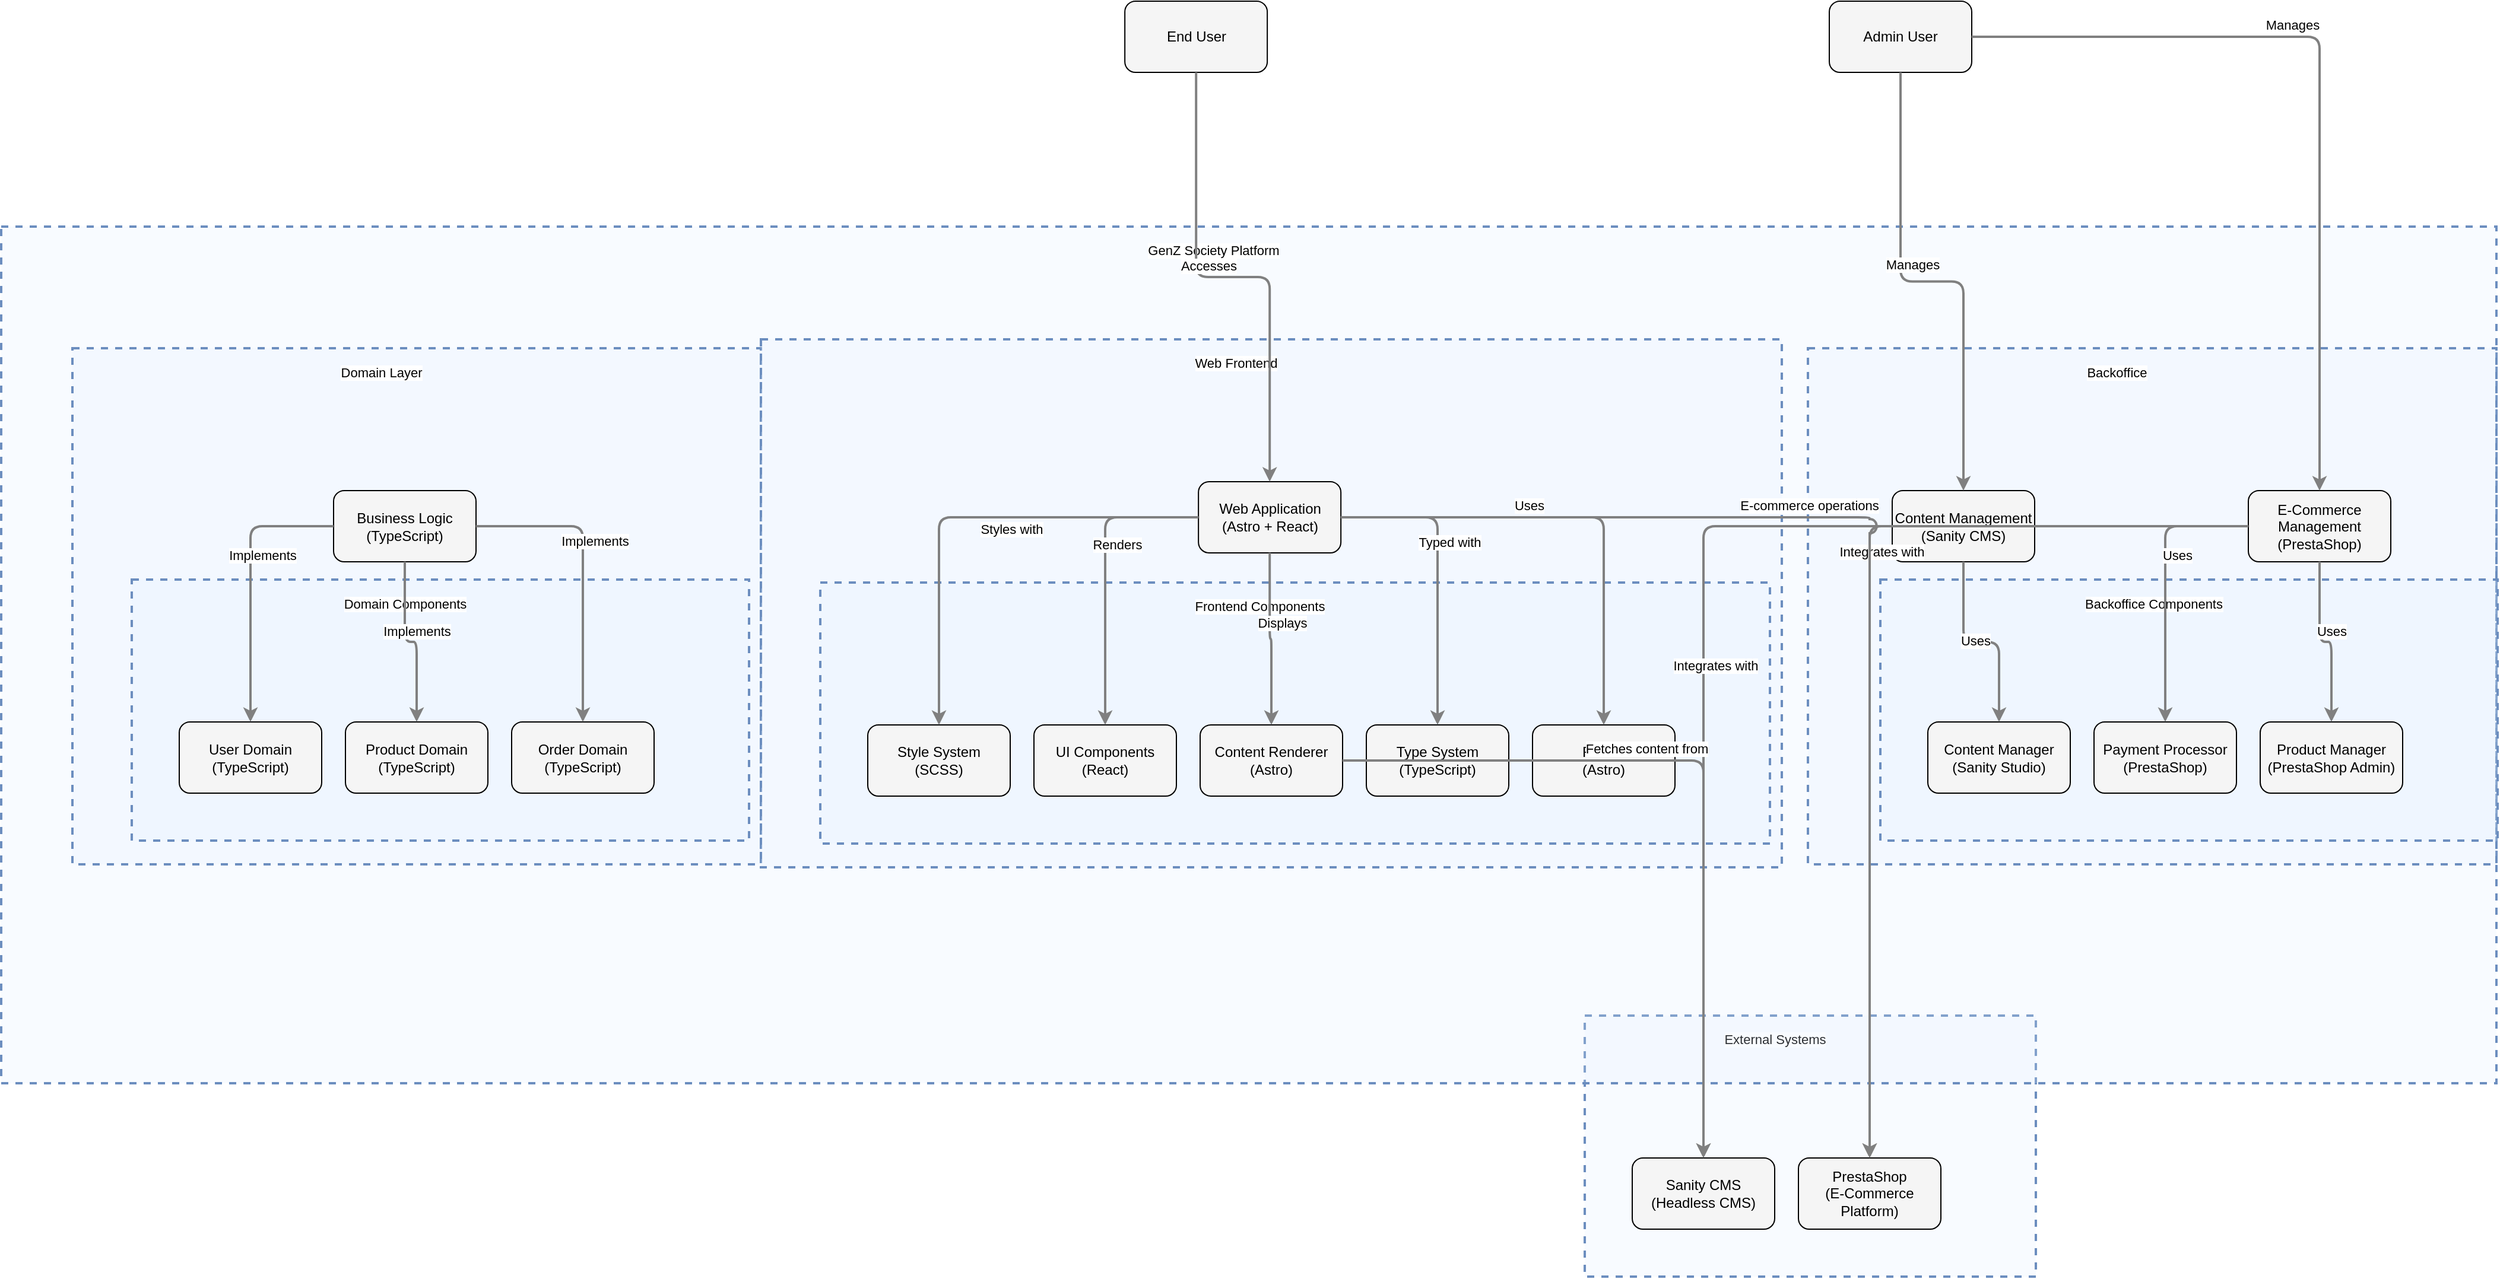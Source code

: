 <?xml version="1.0" encoding="UTF-8"?>
      <mxfile version="14.6.5" type="device">
        <diagram id="codeviz-diagram" name="System Diagram">
          <mxGraphModel dx="1000" dy="1000" grid="1" gridSize="10" guides="1" tooltips="1" connect="1" arrows="1" fold="1" page="1" pageScale="1" pageWidth="1169" pageHeight="827" math="0" shadow="0">
            <root>
              <mxCell id="0"/>
              <mxCell id="1" parent="0"/>
              <mxCell id="subGraph4" value="" style="html=1;whiteSpace=wrap;container=1;fillColor=#dae8fc;strokeColor=#6c8ebf;dashed=1;fillOpacity=20;strokeWidth=2;containerType=none;recursiveResize=0;movable=1;resizable=1;autosize=0;dropTarget=0" vertex="1" parent="Backoffice">
                <mxGeometry x="61" y="195" width="520" height="220" as="geometry"/>
              </mxCell>
              <mxCell id="subGraph4_label" value="Backoffice Components" style="edgeLabel;html=1;align=center;verticalAlign=middle;resizable=0;labelBackgroundColor=white;spacing=5" vertex="1" parent="Backoffice">
                <mxGeometry x="69" y="203" width="444" height="24" as="geometry"/>
              </mxCell>
<mxCell id="subGraph2" value="" style="html=1;whiteSpace=wrap;container=1;fillColor=#dae8fc;strokeColor=#6c8ebf;dashed=1;fillOpacity=20;strokeWidth=2;containerType=none;recursiveResize=0;movable=1;resizable=1;autosize=0;dropTarget=0" vertex="1" parent="subGraph3">
                <mxGeometry x="50" y="195" width="520" height="220" as="geometry"/>
              </mxCell>
              <mxCell id="subGraph2_label" value="Domain Components" style="edgeLabel;html=1;align=center;verticalAlign=middle;resizable=0;labelBackgroundColor=white;spacing=5" vertex="1" parent="subGraph3">
                <mxGeometry x="58" y="203" width="444" height="24" as="geometry"/>
              </mxCell>
<mxCell id="subGraph0" value="" style="html=1;whiteSpace=wrap;container=1;fillColor=#dae8fc;strokeColor=#6c8ebf;dashed=1;fillOpacity=20;strokeWidth=2;containerType=none;recursiveResize=0;movable=1;resizable=1;autosize=0;dropTarget=0" vertex="1" parent="subGraph1">
                <mxGeometry x="50" y="205" width="800" height="220" as="geometry"/>
              </mxCell>
              <mxCell id="subGraph0_label" value="Frontend Components" style="edgeLabel;html=1;align=center;verticalAlign=middle;resizable=0;labelBackgroundColor=white;spacing=5" vertex="1" parent="subGraph1">
                <mxGeometry x="58" y="213" width="724" height="24" as="geometry"/>
              </mxCell>
<mxCell id="Backoffice" value="" style="html=1;whiteSpace=wrap;container=1;fillColor=#dae8fc;strokeColor=#6c8ebf;dashed=1;fillOpacity=20;strokeWidth=2;containerType=none;recursiveResize=0;movable=1;resizable=1;autosize=0;dropTarget=0" vertex="1" parent="subGraph6">
                <mxGeometry x="1522" y="102.5" width="580" height="435" as="geometry"/>
              </mxCell>
              <mxCell id="Backoffice_label" value="Backoffice" style="edgeLabel;html=1;align=center;verticalAlign=middle;resizable=0;labelBackgroundColor=white;spacing=5" vertex="1" parent="subGraph6">
                <mxGeometry x="1530" y="110.5" width="504" height="24" as="geometry"/>
              </mxCell>
<mxCell id="subGraph3" value="" style="html=1;whiteSpace=wrap;container=1;fillColor=#dae8fc;strokeColor=#6c8ebf;dashed=1;fillOpacity=20;strokeWidth=2;containerType=none;recursiveResize=0;movable=1;resizable=1;autosize=0;dropTarget=0" vertex="1" parent="subGraph6">
                <mxGeometry x="60" y="102.5" width="580" height="435" as="geometry"/>
              </mxCell>
              <mxCell id="subGraph3_label" value="Domain Layer" style="edgeLabel;html=1;align=center;verticalAlign=middle;resizable=0;labelBackgroundColor=white;spacing=5" vertex="1" parent="subGraph6">
                <mxGeometry x="68" y="110.5" width="504" height="24" as="geometry"/>
              </mxCell>
<mxCell id="subGraph1" value="" style="html=1;whiteSpace=wrap;container=1;fillColor=#dae8fc;strokeColor=#6c8ebf;dashed=1;fillOpacity=20;strokeWidth=2;containerType=none;recursiveResize=0;movable=1;resizable=1;autosize=0;dropTarget=0" vertex="1" parent="subGraph6">
                <mxGeometry x="640" y="95" width="860" height="445" as="geometry"/>
              </mxCell>
              <mxCell id="subGraph1_label" value="Web Frontend" style="edgeLabel;html=1;align=center;verticalAlign=middle;resizable=0;labelBackgroundColor=white;spacing=5" vertex="1" parent="subGraph6">
                <mxGeometry x="648" y="103" width="784" height="24" as="geometry"/>
              </mxCell>
<mxCell id="subGraph7" value="" style="html=1;whiteSpace=wrap;container=1;fillColor=#dae8fc;strokeColor=#6c8ebf;dashed=1;fillOpacity=20;strokeWidth=2;containerType=none;recursiveResize=0;movable=1;resizable=1;autosize=0;dropTarget=0" vertex="1" parent="1">
                <mxGeometry x="1388" y="867" width="380" height="220" as="geometry"/>
              </mxCell>
              <mxCell id="subGraph7_label" value="External Systems" style="edgeLabel;html=1;align=center;verticalAlign=middle;resizable=0;labelBackgroundColor=white;spacing=5" vertex="1" parent="1">
                <mxGeometry x="1396" y="875" width="304" height="24" as="geometry"/>
              </mxCell>
<mxCell id="subGraph6" value="" style="html=1;whiteSpace=wrap;container=1;fillColor=#dae8fc;strokeColor=#6c8ebf;dashed=1;fillOpacity=20;strokeWidth=2;containerType=none;recursiveResize=0;movable=1;resizable=1;autosize=0;dropTarget=0" vertex="1" parent="1">
                <mxGeometry x="54" y="202" width="2102" height="722" as="geometry"/>
              </mxCell>
              <mxCell id="subGraph6_label" value="GenZ Society Platform" style="edgeLabel;html=1;align=center;verticalAlign=middle;resizable=0;labelBackgroundColor=white;spacing=5" vertex="1" parent="1">
                <mxGeometry x="62" y="210" width="2026" height="24" as="geometry"/>
              </mxCell>
              <mxCell id="User" value="End User" style="rounded=1;whiteSpace=wrap;html=1;fillColor=#f5f5f5" vertex="1" parent="1">
                    <mxGeometry x="1000.571" y="12" width="120" height="60" as="geometry"/>
                  </mxCell>
<mxCell id="Admin" value="Admin User" style="rounded=1;whiteSpace=wrap;html=1;fillColor=#f5f5f5" vertex="1" parent="1">
                    <mxGeometry x="1594" y="12" width="120" height="60" as="geometry"/>
                  </mxCell>
<mxCell id="SanityCMS" value="Sanity CMS&lt;br&gt;(Headless CMS)" style="rounded=1;whiteSpace=wrap;html=1;fillColor=#f5f5f5" vertex="1" parent="subGraph7">
                    <mxGeometry x="40" y="120" width="120" height="60" as="geometry"/>
                  </mxCell>
<mxCell id="PrestaShop" value="PrestaShop&lt;br&gt;(E-Commerce Platform)" style="rounded=1;whiteSpace=wrap;html=1;fillColor=#f5f5f5" vertex="1" parent="subGraph7">
                    <mxGeometry x="180" y="120" width="120" height="60" as="geometry"/>
                  </mxCell>
<mxCell id="WebApp" value="Web Application&lt;br&gt;(Astro + React)" style="rounded=1;whiteSpace=wrap;html=1;fillColor=#f5f5f5" vertex="1" parent="subGraph1">
                    <mxGeometry x="368.571" y="120" width="120" height="60" as="geometry"/>
                  </mxCell>
<mxCell id="BusinessLogic" value="Business Logic&lt;br&gt;(TypeScript)" style="rounded=1;whiteSpace=wrap;html=1;fillColor=#f5f5f5" vertex="1" parent="subGraph3">
                    <mxGeometry x="220" y="120" width="120" height="60" as="geometry"/>
                  </mxCell>
<mxCell id="CMSBackend" value="Content Management&lt;br&gt;(Sanity CMS)" style="rounded=1;whiteSpace=wrap;html=1;fillColor=#f5f5f5" vertex="1" parent="Backoffice">
                    <mxGeometry x="71" y="120" width="120" height="60" as="geometry"/>
                  </mxCell>
<mxCell id="EcommerceBackend" value="E-Commerce Management&lt;br&gt;(PrestaShop)" style="rounded=1;whiteSpace=wrap;html=1;fillColor=#f5f5f5" vertex="1" parent="Backoffice">
                    <mxGeometry x="371" y="120" width="120" height="60" as="geometry"/>
                  </mxCell>
<mxCell id="Router" value="Router&lt;br&gt;(Astro)" style="rounded=1;whiteSpace=wrap;html=1;fillColor=#f5f5f5" vertex="1" parent="subGraph0">
                    <mxGeometry x="600" y="120" width="120" height="60" as="geometry"/>
                  </mxCell>
<mxCell id="UIComponents" value="UI Components&lt;br&gt;(React)" style="rounded=1;whiteSpace=wrap;html=1;fillColor=#f5f5f5" vertex="1" parent="subGraph0">
                    <mxGeometry x="180" y="120" width="120" height="60" as="geometry"/>
                  </mxCell>
<mxCell id="StyleSystem" value="Style System&lt;br&gt;(SCSS)" style="rounded=1;whiteSpace=wrap;html=1;fillColor=#f5f5f5" vertex="1" parent="subGraph0">
                    <mxGeometry x="40" y="120" width="120" height="60" as="geometry"/>
                  </mxCell>
<mxCell id="ContentRenderer" value="Content Renderer&lt;br&gt;(Astro)" style="rounded=1;whiteSpace=wrap;html=1;fillColor=#f5f5f5" vertex="1" parent="subGraph0">
                    <mxGeometry x="320" y="120" width="120" height="60" as="geometry"/>
                  </mxCell>
<mxCell id="TypeSystem" value="Type System&lt;br&gt;(TypeScript)" style="rounded=1;whiteSpace=wrap;html=1;fillColor=#f5f5f5" vertex="1" parent="subGraph0">
                    <mxGeometry x="460" y="120" width="120" height="60" as="geometry"/>
                  </mxCell>
<mxCell id="ProductDomain" value="Product Domain&lt;br&gt;(TypeScript)" style="rounded=1;whiteSpace=wrap;html=1;fillColor=#f5f5f5" vertex="1" parent="subGraph2">
                    <mxGeometry x="180" y="120" width="120" height="60" as="geometry"/>
                  </mxCell>
<mxCell id="OrderDomain" value="Order Domain&lt;br&gt;(TypeScript)" style="rounded=1;whiteSpace=wrap;html=1;fillColor=#f5f5f5" vertex="1" parent="subGraph2">
                    <mxGeometry x="320" y="120" width="120" height="60" as="geometry"/>
                  </mxCell>
<mxCell id="UserDomain" value="User Domain&lt;br&gt;(TypeScript)" style="rounded=1;whiteSpace=wrap;html=1;fillColor=#f5f5f5" vertex="1" parent="subGraph2">
                    <mxGeometry x="40" y="120" width="120" height="60" as="geometry"/>
                  </mxCell>
<mxCell id="ContentManager" value="Content Manager&lt;br&gt;(Sanity Studio)" style="rounded=1;whiteSpace=wrap;html=1;fillColor=#f5f5f5" vertex="1" parent="subGraph4">
                    <mxGeometry x="40" y="120" width="120" height="60" as="geometry"/>
                  </mxCell>
<mxCell id="ProductManager" value="Product Manager&lt;br&gt;(PrestaShop Admin)" style="rounded=1;whiteSpace=wrap;html=1;fillColor=#f5f5f5" vertex="1" parent="subGraph4">
                    <mxGeometry x="320" y="120" width="120" height="60" as="geometry"/>
                  </mxCell>
<mxCell id="PaymentProcessor" value="Payment Processor&lt;br&gt;(PrestaShop)" style="rounded=1;whiteSpace=wrap;html=1;fillColor=#f5f5f5" vertex="1" parent="subGraph4">
                    <mxGeometry x="180" y="120" width="120" height="60" as="geometry"/>
                  </mxCell>
              <mxCell id="edge-L_User_WebApp_0" style="edgeStyle=orthogonalEdgeStyle;rounded=1;orthogonalLoop=1;jettySize=auto;html=1;strokeColor=#808080;strokeWidth=2;jumpStyle=arc;jumpSize=10;spacing=15;labelBackgroundColor=white;labelBorderColor=none" edge="1" parent="1" source="User" target="WebApp">
                  <mxGeometry relative="1" as="geometry"/>
                </mxCell>
                <mxCell id="edge-L_User_WebApp_0_label" value="Accesses" style="edgeLabel;html=1;align=center;verticalAlign=middle;resizable=0;points=[];" vertex="1" connectable="0" parent="edge-L_User_WebApp_0">
                  <mxGeometry x="-0.2" y="10" relative="1" as="geometry">
                    <mxPoint as="offset"/>
                  </mxGeometry>
                </mxCell>
<mxCell id="edge-L_Admin_CMSBackend_1" style="edgeStyle=orthogonalEdgeStyle;rounded=1;orthogonalLoop=1;jettySize=auto;html=1;strokeColor=#808080;strokeWidth=2;jumpStyle=arc;jumpSize=10;spacing=15;labelBackgroundColor=white;labelBorderColor=none" edge="1" parent="1" source="Admin" target="CMSBackend">
                  <mxGeometry relative="1" as="geometry"/>
                </mxCell>
                <mxCell id="edge-L_Admin_CMSBackend_1_label" value="Manages" style="edgeLabel;html=1;align=center;verticalAlign=middle;resizable=0;points=[];" vertex="1" connectable="0" parent="edge-L_Admin_CMSBackend_1">
                  <mxGeometry x="-0.2" y="10" relative="1" as="geometry">
                    <mxPoint as="offset"/>
                  </mxGeometry>
                </mxCell>
<mxCell id="edge-L_Admin_EcommerceBackend_2" style="edgeStyle=orthogonalEdgeStyle;rounded=1;orthogonalLoop=1;jettySize=auto;html=1;strokeColor=#808080;strokeWidth=2;jumpStyle=arc;jumpSize=10;spacing=15;labelBackgroundColor=white;labelBorderColor=none" edge="1" parent="1" source="Admin" target="EcommerceBackend">
                  <mxGeometry relative="1" as="geometry"/>
                </mxCell>
                <mxCell id="edge-L_Admin_EcommerceBackend_2_label" value="Manages" style="edgeLabel;html=1;align=center;verticalAlign=middle;resizable=0;points=[];" vertex="1" connectable="0" parent="edge-L_Admin_EcommerceBackend_2">
                  <mxGeometry x="-0.2" y="10" relative="1" as="geometry">
                    <mxPoint as="offset"/>
                  </mxGeometry>
                </mxCell>
<mxCell id="edge-L_WebApp_Router_3" style="edgeStyle=orthogonalEdgeStyle;rounded=1;orthogonalLoop=1;jettySize=auto;html=1;strokeColor=#808080;strokeWidth=2;jumpStyle=arc;jumpSize=10;spacing=15;labelBackgroundColor=white;labelBorderColor=none" edge="1" parent="1" source="WebApp" target="Router">
                  <mxGeometry relative="1" as="geometry"/>
                </mxCell>
                <mxCell id="edge-L_WebApp_Router_3_label" value="Uses" style="edgeLabel;html=1;align=center;verticalAlign=middle;resizable=0;points=[];" vertex="1" connectable="0" parent="edge-L_WebApp_Router_3">
                  <mxGeometry x="-0.2" y="10" relative="1" as="geometry">
                    <mxPoint as="offset"/>
                  </mxGeometry>
                </mxCell>
<mxCell id="edge-L_WebApp_UIComponents_4" style="edgeStyle=orthogonalEdgeStyle;rounded=1;orthogonalLoop=1;jettySize=auto;html=1;strokeColor=#808080;strokeWidth=2;jumpStyle=arc;jumpSize=10;spacing=15;labelBackgroundColor=white;labelBorderColor=none" edge="1" parent="1" source="WebApp" target="UIComponents">
                  <mxGeometry relative="1" as="geometry"/>
                </mxCell>
                <mxCell id="edge-L_WebApp_UIComponents_4_label" value="Renders" style="edgeLabel;html=1;align=center;verticalAlign=middle;resizable=0;points=[];" vertex="1" connectable="0" parent="edge-L_WebApp_UIComponents_4">
                  <mxGeometry x="-0.2" y="10" relative="1" as="geometry">
                    <mxPoint as="offset"/>
                  </mxGeometry>
                </mxCell>
<mxCell id="edge-L_WebApp_StyleSystem_5" style="edgeStyle=orthogonalEdgeStyle;rounded=1;orthogonalLoop=1;jettySize=auto;html=1;strokeColor=#808080;strokeWidth=2;jumpStyle=arc;jumpSize=10;spacing=15;labelBackgroundColor=white;labelBorderColor=none" edge="1" parent="1" source="WebApp" target="StyleSystem">
                  <mxGeometry relative="1" as="geometry"/>
                </mxCell>
                <mxCell id="edge-L_WebApp_StyleSystem_5_label" value="Styles with" style="edgeLabel;html=1;align=center;verticalAlign=middle;resizable=0;points=[];" vertex="1" connectable="0" parent="edge-L_WebApp_StyleSystem_5">
                  <mxGeometry x="-0.2" y="10" relative="1" as="geometry">
                    <mxPoint as="offset"/>
                  </mxGeometry>
                </mxCell>
<mxCell id="edge-L_WebApp_ContentRenderer_6" style="edgeStyle=orthogonalEdgeStyle;rounded=1;orthogonalLoop=1;jettySize=auto;html=1;strokeColor=#808080;strokeWidth=2;jumpStyle=arc;jumpSize=10;spacing=15;labelBackgroundColor=white;labelBorderColor=none" edge="1" parent="1" source="WebApp" target="ContentRenderer">
                  <mxGeometry relative="1" as="geometry"/>
                </mxCell>
                <mxCell id="edge-L_WebApp_ContentRenderer_6_label" value="Displays" style="edgeLabel;html=1;align=center;verticalAlign=middle;resizable=0;points=[];" vertex="1" connectable="0" parent="edge-L_WebApp_ContentRenderer_6">
                  <mxGeometry x="-0.2" y="10" relative="1" as="geometry">
                    <mxPoint as="offset"/>
                  </mxGeometry>
                </mxCell>
<mxCell id="edge-L_WebApp_TypeSystem_7" style="edgeStyle=orthogonalEdgeStyle;rounded=1;orthogonalLoop=1;jettySize=auto;html=1;strokeColor=#808080;strokeWidth=2;jumpStyle=arc;jumpSize=10;spacing=15;labelBackgroundColor=white;labelBorderColor=none" edge="1" parent="1" source="WebApp" target="TypeSystem">
                  <mxGeometry relative="1" as="geometry"/>
                </mxCell>
                <mxCell id="edge-L_WebApp_TypeSystem_7_label" value="Typed with" style="edgeLabel;html=1;align=center;verticalAlign=middle;resizable=0;points=[];" vertex="1" connectable="0" parent="edge-L_WebApp_TypeSystem_7">
                  <mxGeometry x="-0.2" y="10" relative="1" as="geometry">
                    <mxPoint as="offset"/>
                  </mxGeometry>
                </mxCell>
<mxCell id="edge-L_BusinessLogic_ProductDomain_8" style="edgeStyle=orthogonalEdgeStyle;rounded=1;orthogonalLoop=1;jettySize=auto;html=1;strokeColor=#808080;strokeWidth=2;jumpStyle=arc;jumpSize=10;spacing=15;labelBackgroundColor=white;labelBorderColor=none" edge="1" parent="1" source="BusinessLogic" target="ProductDomain">
                  <mxGeometry relative="1" as="geometry"/>
                </mxCell>
                <mxCell id="edge-L_BusinessLogic_ProductDomain_8_label" value="Implements" style="edgeLabel;html=1;align=center;verticalAlign=middle;resizable=0;points=[];" vertex="1" connectable="0" parent="edge-L_BusinessLogic_ProductDomain_8">
                  <mxGeometry x="-0.2" y="10" relative="1" as="geometry">
                    <mxPoint as="offset"/>
                  </mxGeometry>
                </mxCell>
<mxCell id="edge-L_BusinessLogic_OrderDomain_9" style="edgeStyle=orthogonalEdgeStyle;rounded=1;orthogonalLoop=1;jettySize=auto;html=1;strokeColor=#808080;strokeWidth=2;jumpStyle=arc;jumpSize=10;spacing=15;labelBackgroundColor=white;labelBorderColor=none" edge="1" parent="1" source="BusinessLogic" target="OrderDomain">
                  <mxGeometry relative="1" as="geometry"/>
                </mxCell>
                <mxCell id="edge-L_BusinessLogic_OrderDomain_9_label" value="Implements" style="edgeLabel;html=1;align=center;verticalAlign=middle;resizable=0;points=[];" vertex="1" connectable="0" parent="edge-L_BusinessLogic_OrderDomain_9">
                  <mxGeometry x="-0.2" y="10" relative="1" as="geometry">
                    <mxPoint as="offset"/>
                  </mxGeometry>
                </mxCell>
<mxCell id="edge-L_BusinessLogic_UserDomain_10" style="edgeStyle=orthogonalEdgeStyle;rounded=1;orthogonalLoop=1;jettySize=auto;html=1;strokeColor=#808080;strokeWidth=2;jumpStyle=arc;jumpSize=10;spacing=15;labelBackgroundColor=white;labelBorderColor=none" edge="1" parent="1" source="BusinessLogic" target="UserDomain">
                  <mxGeometry relative="1" as="geometry"/>
                </mxCell>
                <mxCell id="edge-L_BusinessLogic_UserDomain_10_label" value="Implements" style="edgeLabel;html=1;align=center;verticalAlign=middle;resizable=0;points=[];" vertex="1" connectable="0" parent="edge-L_BusinessLogic_UserDomain_10">
                  <mxGeometry x="-0.2" y="10" relative="1" as="geometry">
                    <mxPoint as="offset"/>
                  </mxGeometry>
                </mxCell>
<mxCell id="edge-L_CMSBackend_ContentManager_11" style="edgeStyle=orthogonalEdgeStyle;rounded=1;orthogonalLoop=1;jettySize=auto;html=1;strokeColor=#808080;strokeWidth=2;jumpStyle=arc;jumpSize=10;spacing=15;labelBackgroundColor=white;labelBorderColor=none" edge="1" parent="1" source="CMSBackend" target="ContentManager">
                  <mxGeometry relative="1" as="geometry"/>
                </mxCell>
                <mxCell id="edge-L_CMSBackend_ContentManager_11_label" value="Uses" style="edgeLabel;html=1;align=center;verticalAlign=middle;resizable=0;points=[];" vertex="1" connectable="0" parent="edge-L_CMSBackend_ContentManager_11">
                  <mxGeometry x="-0.2" y="10" relative="1" as="geometry">
                    <mxPoint as="offset"/>
                  </mxGeometry>
                </mxCell>
<mxCell id="edge-L_EcommerceBackend_ProductManager_12" style="edgeStyle=orthogonalEdgeStyle;rounded=1;orthogonalLoop=1;jettySize=auto;html=1;strokeColor=#808080;strokeWidth=2;jumpStyle=arc;jumpSize=10;spacing=15;labelBackgroundColor=white;labelBorderColor=none" edge="1" parent="1" source="EcommerceBackend" target="ProductManager">
                  <mxGeometry relative="1" as="geometry"/>
                </mxCell>
                <mxCell id="edge-L_EcommerceBackend_ProductManager_12_label" value="Uses" style="edgeLabel;html=1;align=center;verticalAlign=middle;resizable=0;points=[];" vertex="1" connectable="0" parent="edge-L_EcommerceBackend_ProductManager_12">
                  <mxGeometry x="-0.2" y="10" relative="1" as="geometry">
                    <mxPoint as="offset"/>
                  </mxGeometry>
                </mxCell>
<mxCell id="edge-L_EcommerceBackend_PaymentProcessor_13" style="edgeStyle=orthogonalEdgeStyle;rounded=1;orthogonalLoop=1;jettySize=auto;html=1;strokeColor=#808080;strokeWidth=2;jumpStyle=arc;jumpSize=10;spacing=15;labelBackgroundColor=white;labelBorderColor=none" edge="1" parent="1" source="EcommerceBackend" target="PaymentProcessor">
                  <mxGeometry relative="1" as="geometry"/>
                </mxCell>
                <mxCell id="edge-L_EcommerceBackend_PaymentProcessor_13_label" value="Uses" style="edgeLabel;html=1;align=center;verticalAlign=middle;resizable=0;points=[];" vertex="1" connectable="0" parent="edge-L_EcommerceBackend_PaymentProcessor_13">
                  <mxGeometry x="-0.2" y="10" relative="1" as="geometry">
                    <mxPoint as="offset"/>
                  </mxGeometry>
                </mxCell>
<mxCell id="edge-L_CMSBackend_SanityCMS_14" style="edgeStyle=orthogonalEdgeStyle;rounded=1;orthogonalLoop=1;jettySize=auto;html=1;strokeColor=#808080;strokeWidth=2;jumpStyle=arc;jumpSize=10;spacing=15;labelBackgroundColor=white;labelBorderColor=none" edge="1" parent="1" source="CMSBackend" target="SanityCMS">
                  <mxGeometry relative="1" as="geometry"/>
                </mxCell>
                <mxCell id="edge-L_CMSBackend_SanityCMS_14_label" value="Integrates with" style="edgeLabel;html=1;align=center;verticalAlign=middle;resizable=0;points=[];" vertex="1" connectable="0" parent="edge-L_CMSBackend_SanityCMS_14">
                  <mxGeometry x="-0.2" y="10" relative="1" as="geometry">
                    <mxPoint as="offset"/>
                  </mxGeometry>
                </mxCell>
<mxCell id="edge-L_EcommerceBackend_PrestaShop_15" style="edgeStyle=orthogonalEdgeStyle;rounded=1;orthogonalLoop=1;jettySize=auto;html=1;strokeColor=#808080;strokeWidth=2;jumpStyle=arc;jumpSize=10;spacing=15;labelBackgroundColor=white;labelBorderColor=none" edge="1" parent="1" source="EcommerceBackend" target="PrestaShop">
                  <mxGeometry relative="1" as="geometry"/>
                </mxCell>
                <mxCell id="edge-L_EcommerceBackend_PrestaShop_15_label" value="Integrates with" style="edgeLabel;html=1;align=center;verticalAlign=middle;resizable=0;points=[];" vertex="1" connectable="0" parent="edge-L_EcommerceBackend_PrestaShop_15">
                  <mxGeometry x="-0.2" y="10" relative="1" as="geometry">
                    <mxPoint as="offset"/>
                  </mxGeometry>
                </mxCell>
<mxCell id="edge-L_ContentRenderer_SanityCMS_16" style="edgeStyle=orthogonalEdgeStyle;rounded=1;orthogonalLoop=1;jettySize=auto;html=1;strokeColor=#808080;strokeWidth=2;jumpStyle=arc;jumpSize=10;spacing=15;labelBackgroundColor=white;labelBorderColor=none" edge="1" parent="1" source="ContentRenderer" target="SanityCMS">
                  <mxGeometry relative="1" as="geometry"/>
                </mxCell>
                <mxCell id="edge-L_ContentRenderer_SanityCMS_16_label" value="Fetches content from" style="edgeLabel;html=1;align=center;verticalAlign=middle;resizable=0;points=[];" vertex="1" connectable="0" parent="edge-L_ContentRenderer_SanityCMS_16">
                  <mxGeometry x="-0.2" y="10" relative="1" as="geometry">
                    <mxPoint as="offset"/>
                  </mxGeometry>
                </mxCell>
<mxCell id="edge-L_WebApp_PrestaShop_17" style="edgeStyle=orthogonalEdgeStyle;rounded=1;orthogonalLoop=1;jettySize=auto;html=1;strokeColor=#808080;strokeWidth=2;jumpStyle=arc;jumpSize=10;spacing=15;labelBackgroundColor=white;labelBorderColor=none" edge="1" parent="1" source="WebApp" target="PrestaShop">
                  <mxGeometry relative="1" as="geometry"/>
                </mxCell>
                <mxCell id="edge-L_WebApp_PrestaShop_17_label" value="E-commerce operations" style="edgeLabel;html=1;align=center;verticalAlign=middle;resizable=0;points=[];" vertex="1" connectable="0" parent="edge-L_WebApp_PrestaShop_17">
                  <mxGeometry x="-0.2" y="10" relative="1" as="geometry">
                    <mxPoint as="offset"/>
                  </mxGeometry>
                </mxCell>
            </root>
          </mxGraphModel>
        </diagram>
      </mxfile>